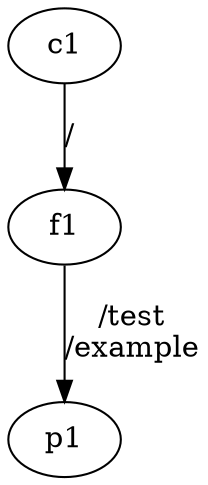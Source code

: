 digraph G {
    c1 [class="client"]
    c1 -> f1 [label="/"]

    f1 [class="forwarder"]
    f1 -> p1 [label="/test\n/example"]

    p1 [class="producer"]
}
